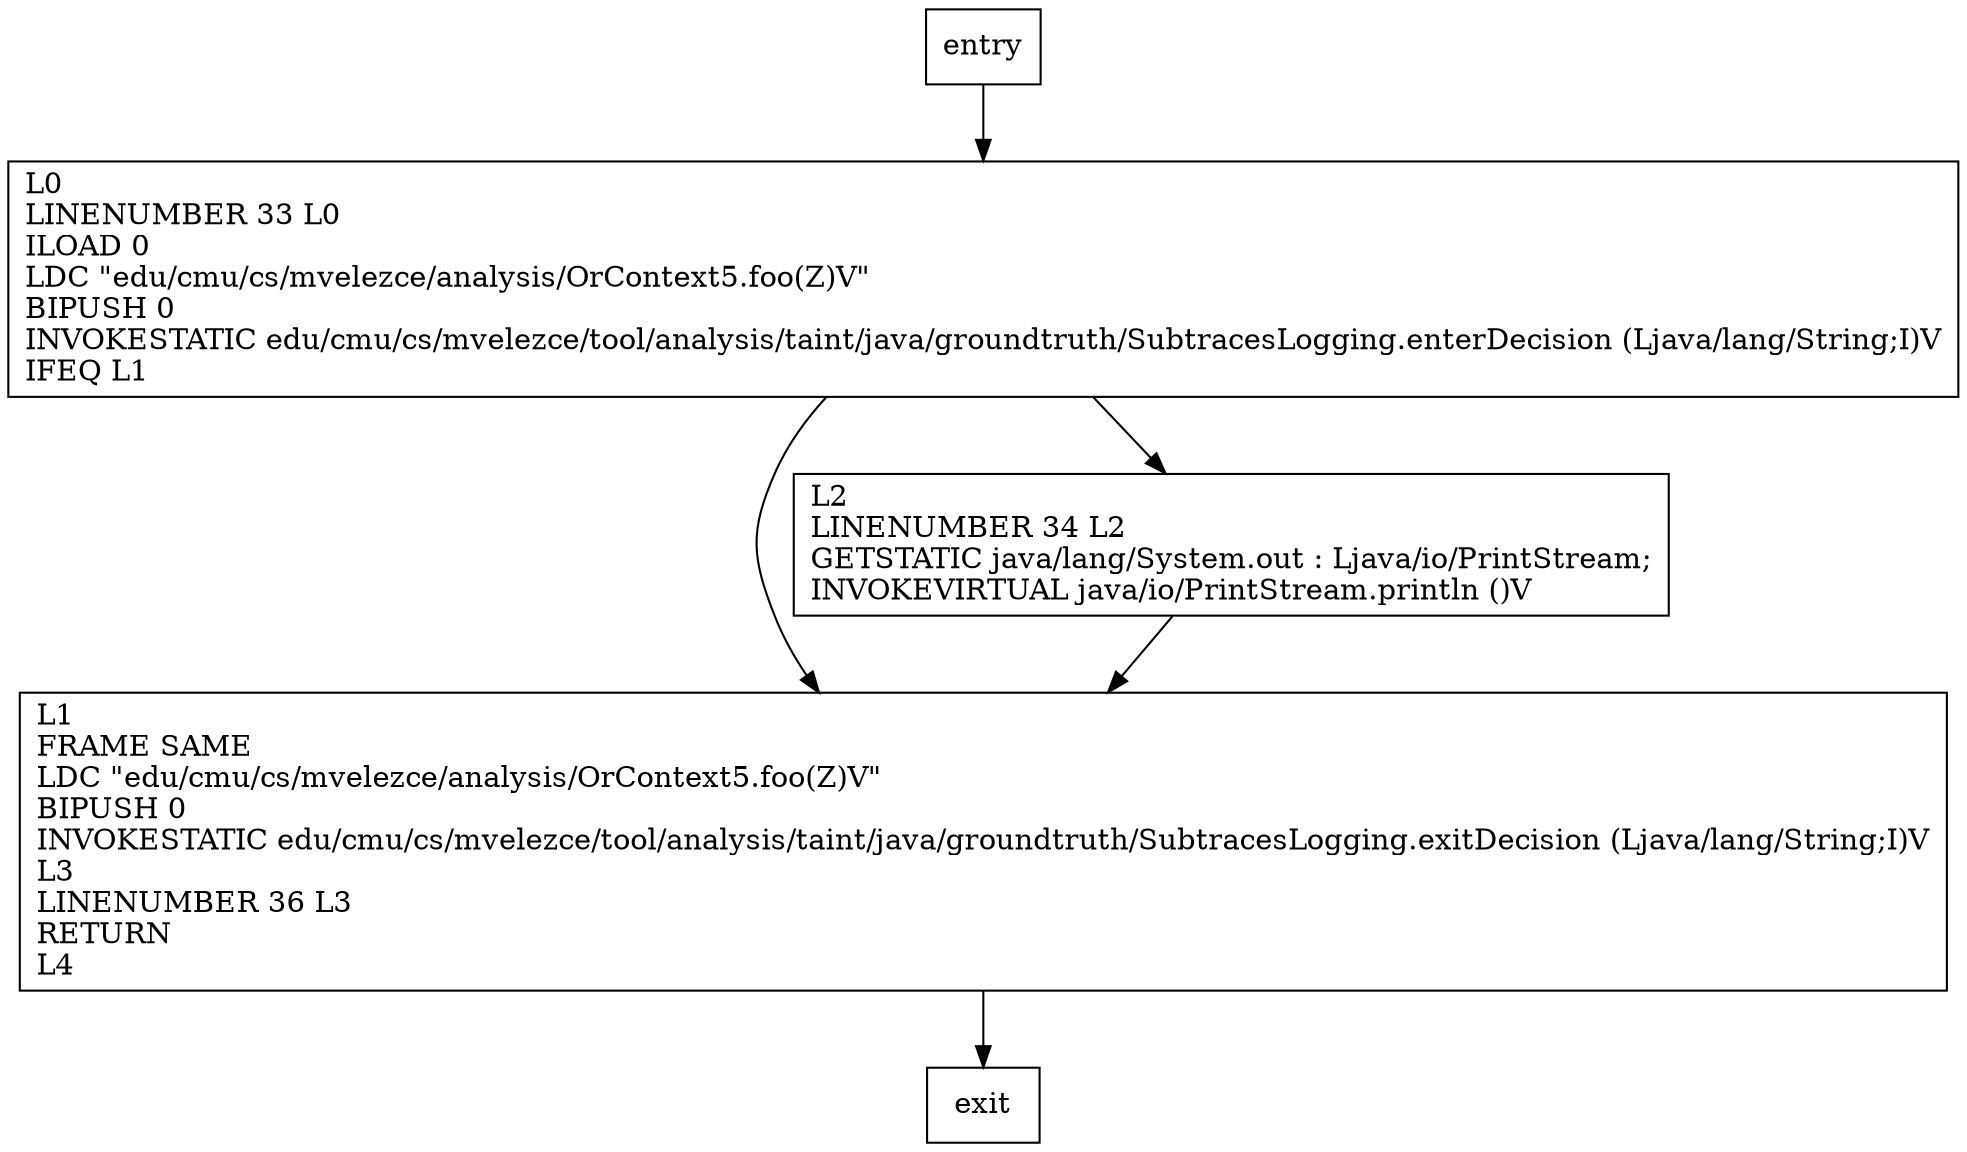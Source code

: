 digraph foo {
node [shape=record];
904285307 [label="L0\lLINENUMBER 33 L0\lILOAD 0\lLDC \"edu/cmu/cs/mvelezce/analysis/OrContext5.foo(Z)V\"\lBIPUSH 0\lINVOKESTATIC edu/cmu/cs/mvelezce/tool/analysis/taint/java/groundtruth/SubtracesLogging.enterDecision (Ljava/lang/String;I)V\lIFEQ L1\l"];
387422846 [label="L1\lFRAME SAME\lLDC \"edu/cmu/cs/mvelezce/analysis/OrContext5.foo(Z)V\"\lBIPUSH 0\lINVOKESTATIC edu/cmu/cs/mvelezce/tool/analysis/taint/java/groundtruth/SubtracesLogging.exitDecision (Ljava/lang/String;I)V\lL3\lLINENUMBER 36 L3\lRETURN\lL4\l"];
1375280409 [label="L2\lLINENUMBER 34 L2\lGETSTATIC java/lang/System.out : Ljava/io/PrintStream;\lINVOKEVIRTUAL java/io/PrintStream.println ()V\l"];
entry;
exit;
entry -> 904285307;
904285307 -> 387422846;
904285307 -> 1375280409;
387422846 -> exit;
1375280409 -> 387422846;
}
